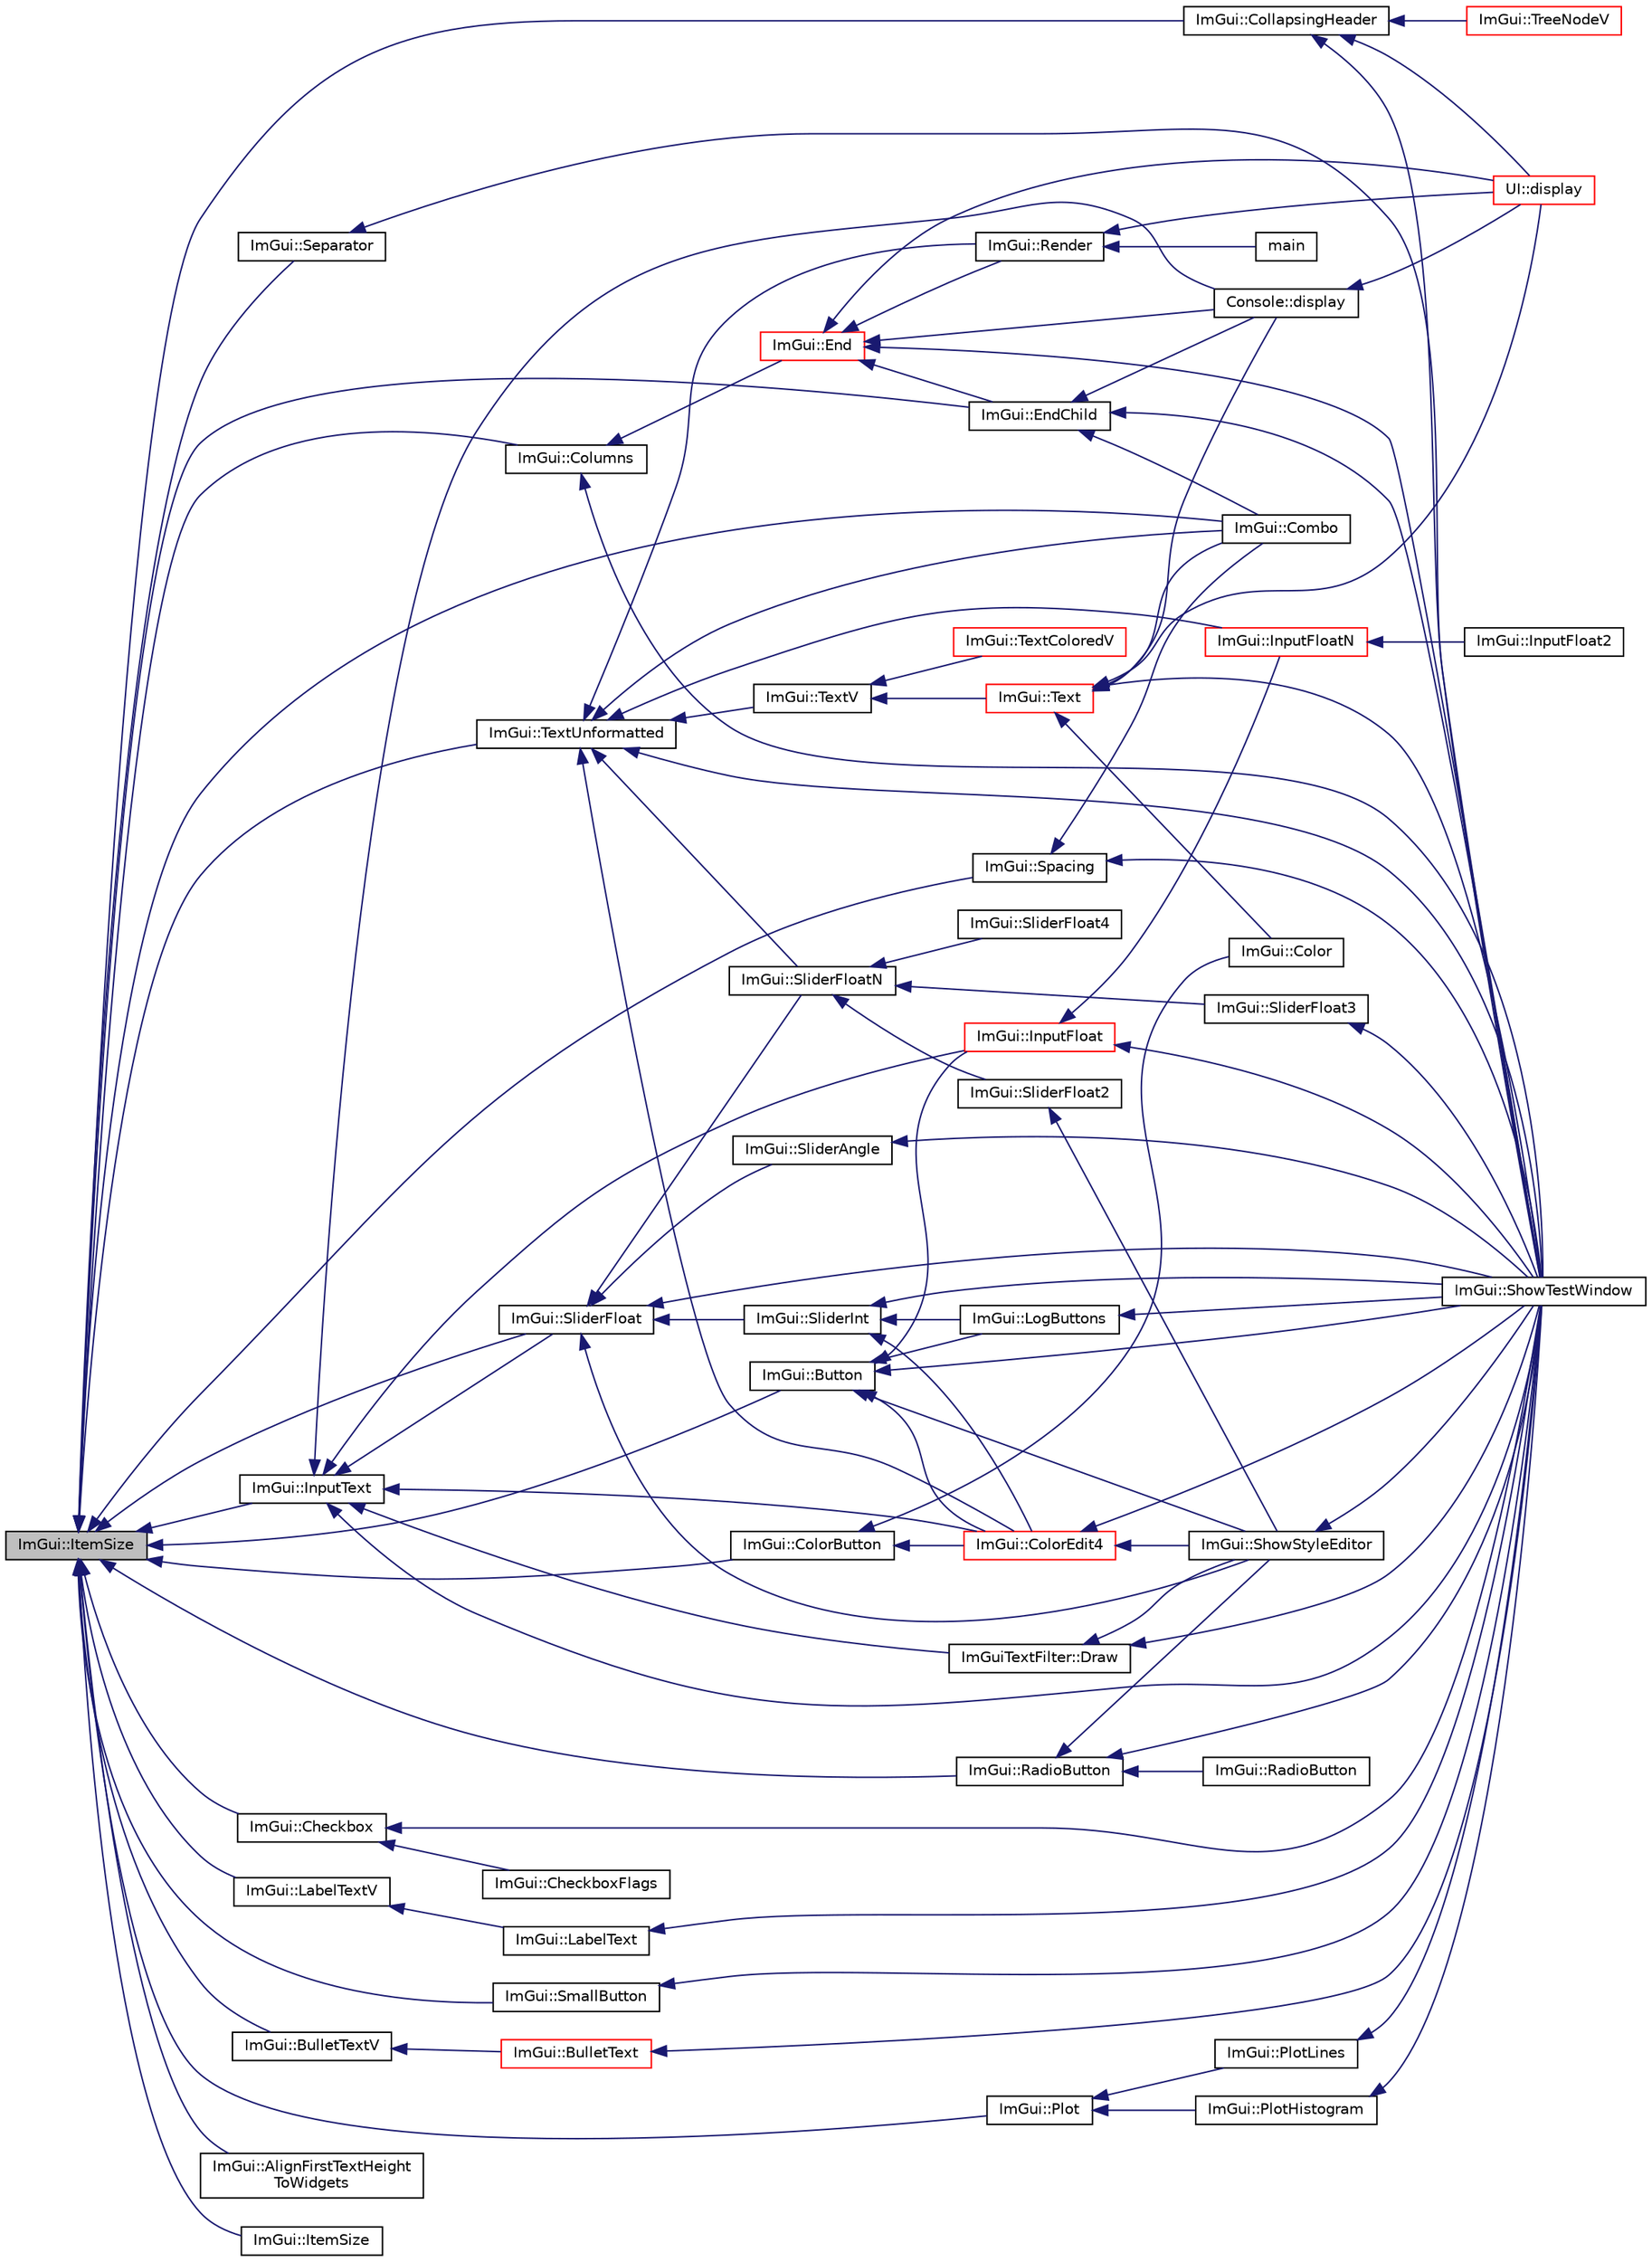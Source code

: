 digraph "ImGui::ItemSize"
{
 // INTERACTIVE_SVG=YES
  edge [fontname="Helvetica",fontsize="10",labelfontname="Helvetica",labelfontsize="10"];
  node [fontname="Helvetica",fontsize="10",shape=record];
  rankdir="LR";
  Node1 [label="ImGui::ItemSize",height=0.2,width=0.4,color="black", fillcolor="grey75", style="filled" fontcolor="black"];
  Node1 -> Node2 [dir="back",color="midnightblue",fontsize="10",style="solid",fontname="Helvetica"];
  Node2 [label="ImGui::EndChild",height=0.2,width=0.4,color="black", fillcolor="white", style="filled",URL="$namespace_im_gui.html#af8de559a88c1442d6df8c1b04c86e997"];
  Node2 -> Node3 [dir="back",color="midnightblue",fontsize="10",style="solid",fontname="Helvetica"];
  Node3 [label="Console::display",height=0.2,width=0.4,color="black", fillcolor="white", style="filled",URL="$class_console.html#aa392bbf2aeecd5e86a4e624bcf9b087a"];
  Node3 -> Node4 [dir="back",color="midnightblue",fontsize="10",style="solid",fontname="Helvetica"];
  Node4 [label="UI::display",height=0.2,width=0.4,color="red", fillcolor="white", style="filled",URL="$class_u_i.html#a12b9189214f668a640c39f27725e0f85"];
  Node2 -> Node5 [dir="back",color="midnightblue",fontsize="10",style="solid",fontname="Helvetica"];
  Node5 [label="ImGui::Combo",height=0.2,width=0.4,color="black", fillcolor="white", style="filled",URL="$namespace_im_gui.html#ace18e3ba66d5ce42cfc8cbdc99b34fa8"];
  Node2 -> Node6 [dir="back",color="midnightblue",fontsize="10",style="solid",fontname="Helvetica"];
  Node6 [label="ImGui::ShowTestWindow",height=0.2,width=0.4,color="black", fillcolor="white", style="filled",URL="$namespace_im_gui.html#a0c68c05a17d1f5f25f99213cfa722b8d"];
  Node1 -> Node7 [dir="back",color="midnightblue",fontsize="10",style="solid",fontname="Helvetica"];
  Node7 [label="ImGui::TextUnformatted",height=0.2,width=0.4,color="black", fillcolor="white", style="filled",URL="$namespace_im_gui.html#ae3e233be79afe818d9eb5fe8a8abf9cf"];
  Node7 -> Node8 [dir="back",color="midnightblue",fontsize="10",style="solid",fontname="Helvetica"];
  Node8 [label="ImGui::Render",height=0.2,width=0.4,color="black", fillcolor="white", style="filled",URL="$namespace_im_gui.html#ab51a164f547317c16c441f1599e3946d"];
  Node8 -> Node9 [dir="back",color="midnightblue",fontsize="10",style="solid",fontname="Helvetica"];
  Node9 [label="main",height=0.2,width=0.4,color="black", fillcolor="white", style="filled",URL="$main_8cpp.html#a0ddf1224851353fc92bfbff6f499fa97"];
  Node8 -> Node4 [dir="back",color="midnightblue",fontsize="10",style="solid",fontname="Helvetica"];
  Node7 -> Node10 [dir="back",color="midnightblue",fontsize="10",style="solid",fontname="Helvetica"];
  Node10 [label="ImGui::TextV",height=0.2,width=0.4,color="black", fillcolor="white", style="filled",URL="$namespace_im_gui.html#ae013d7008b6dd18179b99ff3407419c0"];
  Node10 -> Node11 [dir="back",color="midnightblue",fontsize="10",style="solid",fontname="Helvetica"];
  Node11 [label="ImGui::Text",height=0.2,width=0.4,color="red", fillcolor="white", style="filled",URL="$namespace_im_gui.html#a67d6ffc227038ddb8670513d85eb53fd"];
  Node11 -> Node3 [dir="back",color="midnightblue",fontsize="10",style="solid",fontname="Helvetica"];
  Node11 -> Node5 [dir="back",color="midnightblue",fontsize="10",style="solid",fontname="Helvetica"];
  Node11 -> Node12 [dir="back",color="midnightblue",fontsize="10",style="solid",fontname="Helvetica"];
  Node12 [label="ImGui::Color",height=0.2,width=0.4,color="black", fillcolor="white", style="filled",URL="$namespace_im_gui.html#a41fb791bb19862eb9be56d54cb0818a3"];
  Node11 -> Node6 [dir="back",color="midnightblue",fontsize="10",style="solid",fontname="Helvetica"];
  Node11 -> Node4 [dir="back",color="midnightblue",fontsize="10",style="solid",fontname="Helvetica"];
  Node10 -> Node13 [dir="back",color="midnightblue",fontsize="10",style="solid",fontname="Helvetica"];
  Node13 [label="ImGui::TextColoredV",height=0.2,width=0.4,color="red", fillcolor="white", style="filled",URL="$namespace_im_gui.html#a565ffca15447b3fbe600170a314fdc8d"];
  Node7 -> Node14 [dir="back",color="midnightblue",fontsize="10",style="solid",fontname="Helvetica"];
  Node14 [label="ImGui::SliderFloatN",height=0.2,width=0.4,color="black", fillcolor="white", style="filled",URL="$namespace_im_gui.html#aedc90d902fad009849392580608b9411"];
  Node14 -> Node15 [dir="back",color="midnightblue",fontsize="10",style="solid",fontname="Helvetica"];
  Node15 [label="ImGui::SliderFloat2",height=0.2,width=0.4,color="black", fillcolor="white", style="filled",URL="$namespace_im_gui.html#a936aeaa804e9cf25559e2bce6149f76d"];
  Node15 -> Node16 [dir="back",color="midnightblue",fontsize="10",style="solid",fontname="Helvetica"];
  Node16 [label="ImGui::ShowStyleEditor",height=0.2,width=0.4,color="black", fillcolor="white", style="filled",URL="$namespace_im_gui.html#ad49282dd3b7128f1c55c365f68bc0246"];
  Node16 -> Node6 [dir="back",color="midnightblue",fontsize="10",style="solid",fontname="Helvetica"];
  Node14 -> Node17 [dir="back",color="midnightblue",fontsize="10",style="solid",fontname="Helvetica"];
  Node17 [label="ImGui::SliderFloat3",height=0.2,width=0.4,color="black", fillcolor="white", style="filled",URL="$namespace_im_gui.html#af5b4ec5a2765906d51f975dc761f383d"];
  Node17 -> Node6 [dir="back",color="midnightblue",fontsize="10",style="solid",fontname="Helvetica"];
  Node14 -> Node18 [dir="back",color="midnightblue",fontsize="10",style="solid",fontname="Helvetica"];
  Node18 [label="ImGui::SliderFloat4",height=0.2,width=0.4,color="black", fillcolor="white", style="filled",URL="$namespace_im_gui.html#ada619e9f233a1dc2f3d5e4bfac61eb47"];
  Node7 -> Node19 [dir="back",color="midnightblue",fontsize="10",style="solid",fontname="Helvetica"];
  Node19 [label="ImGui::InputFloatN",height=0.2,width=0.4,color="red", fillcolor="white", style="filled",URL="$namespace_im_gui.html#afd9a18ddee838f2a9dd3d98451504304"];
  Node19 -> Node20 [dir="back",color="midnightblue",fontsize="10",style="solid",fontname="Helvetica"];
  Node20 [label="ImGui::InputFloat2",height=0.2,width=0.4,color="black", fillcolor="white", style="filled",URL="$namespace_im_gui.html#ab7dfbd62b34d31d169a93e75fe13f9cd"];
  Node7 -> Node5 [dir="back",color="midnightblue",fontsize="10",style="solid",fontname="Helvetica"];
  Node7 -> Node21 [dir="back",color="midnightblue",fontsize="10",style="solid",fontname="Helvetica"];
  Node21 [label="ImGui::ColorEdit4",height=0.2,width=0.4,color="red", fillcolor="white", style="filled",URL="$namespace_im_gui.html#a9d5e29190c1f556244cc089bb2fbe11b"];
  Node21 -> Node16 [dir="back",color="midnightblue",fontsize="10",style="solid",fontname="Helvetica"];
  Node21 -> Node6 [dir="back",color="midnightblue",fontsize="10",style="solid",fontname="Helvetica"];
  Node7 -> Node6 [dir="back",color="midnightblue",fontsize="10",style="solid",fontname="Helvetica"];
  Node1 -> Node22 [dir="back",color="midnightblue",fontsize="10",style="solid",fontname="Helvetica"];
  Node22 [label="ImGui::AlignFirstTextHeight\lToWidgets",height=0.2,width=0.4,color="black", fillcolor="white", style="filled",URL="$namespace_im_gui.html#a11502596449145ead235b0d34217b3dd"];
  Node1 -> Node23 [dir="back",color="midnightblue",fontsize="10",style="solid",fontname="Helvetica"];
  Node23 [label="ImGui::LabelTextV",height=0.2,width=0.4,color="black", fillcolor="white", style="filled",URL="$namespace_im_gui.html#aa7d093fd0741a960a0f99d69b24d4829"];
  Node23 -> Node24 [dir="back",color="midnightblue",fontsize="10",style="solid",fontname="Helvetica"];
  Node24 [label="ImGui::LabelText",height=0.2,width=0.4,color="black", fillcolor="white", style="filled",URL="$namespace_im_gui.html#a8f1a184e4a04d973eb4b228fbd68adc4"];
  Node24 -> Node6 [dir="back",color="midnightblue",fontsize="10",style="solid",fontname="Helvetica"];
  Node1 -> Node25 [dir="back",color="midnightblue",fontsize="10",style="solid",fontname="Helvetica"];
  Node25 [label="ImGui::Button",height=0.2,width=0.4,color="black", fillcolor="white", style="filled",URL="$namespace_im_gui.html#a2bf4642f06804bb55c4f8c1f45ddf1b3"];
  Node25 -> Node26 [dir="back",color="midnightblue",fontsize="10",style="solid",fontname="Helvetica"];
  Node26 [label="ImGui::LogButtons",height=0.2,width=0.4,color="black", fillcolor="white", style="filled",URL="$namespace_im_gui.html#a7bd295da4be19bab98262c76fcaeb4fb"];
  Node26 -> Node6 [dir="back",color="midnightblue",fontsize="10",style="solid",fontname="Helvetica"];
  Node25 -> Node27 [dir="back",color="midnightblue",fontsize="10",style="solid",fontname="Helvetica"];
  Node27 [label="ImGui::InputFloat",height=0.2,width=0.4,color="red", fillcolor="white", style="filled",URL="$namespace_im_gui.html#ad49db2dfac5df23b6c3721045a1125f8"];
  Node27 -> Node19 [dir="back",color="midnightblue",fontsize="10",style="solid",fontname="Helvetica"];
  Node27 -> Node6 [dir="back",color="midnightblue",fontsize="10",style="solid",fontname="Helvetica"];
  Node25 -> Node21 [dir="back",color="midnightblue",fontsize="10",style="solid",fontname="Helvetica"];
  Node25 -> Node16 [dir="back",color="midnightblue",fontsize="10",style="solid",fontname="Helvetica"];
  Node25 -> Node6 [dir="back",color="midnightblue",fontsize="10",style="solid",fontname="Helvetica"];
  Node1 -> Node28 [dir="back",color="midnightblue",fontsize="10",style="solid",fontname="Helvetica"];
  Node28 [label="ImGui::SmallButton",height=0.2,width=0.4,color="black", fillcolor="white", style="filled",URL="$namespace_im_gui.html#a5b76ec69758aeb0a00a66f142f7a4fb2"];
  Node28 -> Node6 [dir="back",color="midnightblue",fontsize="10",style="solid",fontname="Helvetica"];
  Node1 -> Node29 [dir="back",color="midnightblue",fontsize="10",style="solid",fontname="Helvetica"];
  Node29 [label="ImGui::CollapsingHeader",height=0.2,width=0.4,color="black", fillcolor="white", style="filled",URL="$namespace_im_gui.html#a2ebfb1b6643260cef2a2cdd51691e7ed"];
  Node29 -> Node30 [dir="back",color="midnightblue",fontsize="10",style="solid",fontname="Helvetica"];
  Node30 [label="ImGui::TreeNodeV",height=0.2,width=0.4,color="red", fillcolor="white", style="filled",URL="$namespace_im_gui.html#a715d811bdc2537f14192501a48be1284"];
  Node29 -> Node6 [dir="back",color="midnightblue",fontsize="10",style="solid",fontname="Helvetica"];
  Node29 -> Node4 [dir="back",color="midnightblue",fontsize="10",style="solid",fontname="Helvetica"];
  Node1 -> Node31 [dir="back",color="midnightblue",fontsize="10",style="solid",fontname="Helvetica"];
  Node31 [label="ImGui::BulletTextV",height=0.2,width=0.4,color="black", fillcolor="white", style="filled",URL="$namespace_im_gui.html#a07b22633c6fdc31ee26a56fe5632b36e"];
  Node31 -> Node32 [dir="back",color="midnightblue",fontsize="10",style="solid",fontname="Helvetica"];
  Node32 [label="ImGui::BulletText",height=0.2,width=0.4,color="red", fillcolor="white", style="filled",URL="$namespace_im_gui.html#a251acb214adfc0ef0f631b31c27123c5"];
  Node32 -> Node6 [dir="back",color="midnightblue",fontsize="10",style="solid",fontname="Helvetica"];
  Node1 -> Node33 [dir="back",color="midnightblue",fontsize="10",style="solid",fontname="Helvetica"];
  Node33 [label="ImGui::SliderFloat",height=0.2,width=0.4,color="black", fillcolor="white", style="filled",URL="$namespace_im_gui.html#a6a38fe9e55fc166836b1bb05584e1312"];
  Node33 -> Node34 [dir="back",color="midnightblue",fontsize="10",style="solid",fontname="Helvetica"];
  Node34 [label="ImGui::SliderAngle",height=0.2,width=0.4,color="black", fillcolor="white", style="filled",URL="$namespace_im_gui.html#a9f5d085f6f34d8985c93e4ba7d4a1d0b"];
  Node34 -> Node6 [dir="back",color="midnightblue",fontsize="10",style="solid",fontname="Helvetica"];
  Node33 -> Node35 [dir="back",color="midnightblue",fontsize="10",style="solid",fontname="Helvetica"];
  Node35 [label="ImGui::SliderInt",height=0.2,width=0.4,color="black", fillcolor="white", style="filled",URL="$namespace_im_gui.html#a3db1584ea249035911661f1f95fb6224"];
  Node35 -> Node26 [dir="back",color="midnightblue",fontsize="10",style="solid",fontname="Helvetica"];
  Node35 -> Node21 [dir="back",color="midnightblue",fontsize="10",style="solid",fontname="Helvetica"];
  Node35 -> Node6 [dir="back",color="midnightblue",fontsize="10",style="solid",fontname="Helvetica"];
  Node33 -> Node14 [dir="back",color="midnightblue",fontsize="10",style="solid",fontname="Helvetica"];
  Node33 -> Node16 [dir="back",color="midnightblue",fontsize="10",style="solid",fontname="Helvetica"];
  Node33 -> Node6 [dir="back",color="midnightblue",fontsize="10",style="solid",fontname="Helvetica"];
  Node1 -> Node36 [dir="back",color="midnightblue",fontsize="10",style="solid",fontname="Helvetica"];
  Node36 [label="ImGui::Plot",height=0.2,width=0.4,color="black", fillcolor="white", style="filled",URL="$namespace_im_gui.html#aa671065b181e4dece35f456add36b9b6"];
  Node36 -> Node37 [dir="back",color="midnightblue",fontsize="10",style="solid",fontname="Helvetica"];
  Node37 [label="ImGui::PlotLines",height=0.2,width=0.4,color="black", fillcolor="white", style="filled",URL="$namespace_im_gui.html#a39cf76ccd1754d77317f4497b4da86f2"];
  Node37 -> Node6 [dir="back",color="midnightblue",fontsize="10",style="solid",fontname="Helvetica"];
  Node36 -> Node38 [dir="back",color="midnightblue",fontsize="10",style="solid",fontname="Helvetica"];
  Node38 [label="ImGui::PlotHistogram",height=0.2,width=0.4,color="black", fillcolor="white", style="filled",URL="$namespace_im_gui.html#a02bb8b8283a5858b82def1ede830ac0a"];
  Node38 -> Node6 [dir="back",color="midnightblue",fontsize="10",style="solid",fontname="Helvetica"];
  Node1 -> Node39 [dir="back",color="midnightblue",fontsize="10",style="solid",fontname="Helvetica"];
  Node39 [label="ImGui::Checkbox",height=0.2,width=0.4,color="black", fillcolor="white", style="filled",URL="$namespace_im_gui.html#a57d73c1d0ef807fef734d91024092027"];
  Node39 -> Node40 [dir="back",color="midnightblue",fontsize="10",style="solid",fontname="Helvetica"];
  Node40 [label="ImGui::CheckboxFlags",height=0.2,width=0.4,color="black", fillcolor="white", style="filled",URL="$namespace_im_gui.html#aeca400dcf5a82c312b3e669d2fe6e88d"];
  Node39 -> Node6 [dir="back",color="midnightblue",fontsize="10",style="solid",fontname="Helvetica"];
  Node1 -> Node41 [dir="back",color="midnightblue",fontsize="10",style="solid",fontname="Helvetica"];
  Node41 [label="ImGui::RadioButton",height=0.2,width=0.4,color="black", fillcolor="white", style="filled",URL="$namespace_im_gui.html#a6b146763845cbad5a4144772279631bc"];
  Node41 -> Node42 [dir="back",color="midnightblue",fontsize="10",style="solid",fontname="Helvetica"];
  Node42 [label="ImGui::RadioButton",height=0.2,width=0.4,color="black", fillcolor="white", style="filled",URL="$namespace_im_gui.html#a018d2b61d2f00bb7a9dd2b1f933b93a5"];
  Node41 -> Node16 [dir="back",color="midnightblue",fontsize="10",style="solid",fontname="Helvetica"];
  Node41 -> Node6 [dir="back",color="midnightblue",fontsize="10",style="solid",fontname="Helvetica"];
  Node1 -> Node43 [dir="back",color="midnightblue",fontsize="10",style="solid",fontname="Helvetica"];
  Node43 [label="ImGui::InputText",height=0.2,width=0.4,color="black", fillcolor="white", style="filled",URL="$namespace_im_gui.html#afc6c1a41c1ab4b1abd7f162e7c345e5a"];
  Node43 -> Node3 [dir="back",color="midnightblue",fontsize="10",style="solid",fontname="Helvetica"];
  Node43 -> Node44 [dir="back",color="midnightblue",fontsize="10",style="solid",fontname="Helvetica"];
  Node44 [label="ImGuiTextFilter::Draw",height=0.2,width=0.4,color="black", fillcolor="white", style="filled",URL="$struct_im_gui_text_filter.html#a695a80849dd5dd87d115ac2ac77ad711"];
  Node44 -> Node16 [dir="back",color="midnightblue",fontsize="10",style="solid",fontname="Helvetica"];
  Node44 -> Node6 [dir="back",color="midnightblue",fontsize="10",style="solid",fontname="Helvetica"];
  Node43 -> Node33 [dir="back",color="midnightblue",fontsize="10",style="solid",fontname="Helvetica"];
  Node43 -> Node27 [dir="back",color="midnightblue",fontsize="10",style="solid",fontname="Helvetica"];
  Node43 -> Node21 [dir="back",color="midnightblue",fontsize="10",style="solid",fontname="Helvetica"];
  Node43 -> Node6 [dir="back",color="midnightblue",fontsize="10",style="solid",fontname="Helvetica"];
  Node1 -> Node5 [dir="back",color="midnightblue",fontsize="10",style="solid",fontname="Helvetica"];
  Node1 -> Node45 [dir="back",color="midnightblue",fontsize="10",style="solid",fontname="Helvetica"];
  Node45 [label="ImGui::ColorButton",height=0.2,width=0.4,color="black", fillcolor="white", style="filled",URL="$namespace_im_gui.html#ad0b4effb67f868427fd5ac4d200f3f18"];
  Node45 -> Node21 [dir="back",color="midnightblue",fontsize="10",style="solid",fontname="Helvetica"];
  Node45 -> Node12 [dir="back",color="midnightblue",fontsize="10",style="solid",fontname="Helvetica"];
  Node1 -> Node46 [dir="back",color="midnightblue",fontsize="10",style="solid",fontname="Helvetica"];
  Node46 [label="ImGui::Separator",height=0.2,width=0.4,color="black", fillcolor="white", style="filled",URL="$namespace_im_gui.html#a191123597a5084d003c8beac7eeb029e"];
  Node46 -> Node6 [dir="back",color="midnightblue",fontsize="10",style="solid",fontname="Helvetica"];
  Node1 -> Node47 [dir="back",color="midnightblue",fontsize="10",style="solid",fontname="Helvetica"];
  Node47 [label="ImGui::Spacing",height=0.2,width=0.4,color="black", fillcolor="white", style="filled",URL="$namespace_im_gui.html#a2659e2bfe84b4cad0facd65d5c1ac90d"];
  Node47 -> Node5 [dir="back",color="midnightblue",fontsize="10",style="solid",fontname="Helvetica"];
  Node47 -> Node6 [dir="back",color="midnightblue",fontsize="10",style="solid",fontname="Helvetica"];
  Node1 -> Node48 [dir="back",color="midnightblue",fontsize="10",style="solid",fontname="Helvetica"];
  Node48 [label="ImGui::ItemSize",height=0.2,width=0.4,color="black", fillcolor="white", style="filled",URL="$namespace_im_gui.html#a4cf4dc76943d9f38ef41ae25b3ffe2bd"];
  Node1 -> Node49 [dir="back",color="midnightblue",fontsize="10",style="solid",fontname="Helvetica"];
  Node49 [label="ImGui::Columns",height=0.2,width=0.4,color="black", fillcolor="white", style="filled",URL="$namespace_im_gui.html#a365743895a481f3b5c95494b66c9f440"];
  Node49 -> Node50 [dir="back",color="midnightblue",fontsize="10",style="solid",fontname="Helvetica"];
  Node50 [label="ImGui::End",height=0.2,width=0.4,color="red", fillcolor="white", style="filled",URL="$namespace_im_gui.html#a5479d93794a004c67ceb6d13f37c8254"];
  Node50 -> Node3 [dir="back",color="midnightblue",fontsize="10",style="solid",fontname="Helvetica"];
  Node50 -> Node8 [dir="back",color="midnightblue",fontsize="10",style="solid",fontname="Helvetica"];
  Node50 -> Node2 [dir="back",color="midnightblue",fontsize="10",style="solid",fontname="Helvetica"];
  Node50 -> Node6 [dir="back",color="midnightblue",fontsize="10",style="solid",fontname="Helvetica"];
  Node50 -> Node4 [dir="back",color="midnightblue",fontsize="10",style="solid",fontname="Helvetica"];
  Node49 -> Node6 [dir="back",color="midnightblue",fontsize="10",style="solid",fontname="Helvetica"];
}
